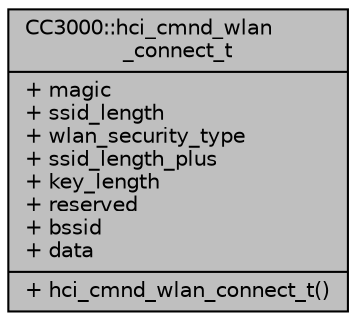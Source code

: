 digraph "CC3000::hci_cmnd_wlan_connect_t"
{
  edge [fontname="Helvetica",fontsize="10",labelfontname="Helvetica",labelfontsize="10"];
  node [fontname="Helvetica",fontsize="10",shape=record];
  Node1 [label="{CC3000::hci_cmnd_wlan\l_connect_t\n|+ magic\l+ ssid_length\l+ wlan_security_type\l+ ssid_length_plus\l+ key_length\l+ reserved\l+ bssid\l+ data\l|+ hci_cmnd_wlan_connect_t()\l}",height=0.2,width=0.4,color="black", fillcolor="grey75", style="filled", fontcolor="black"];
}
